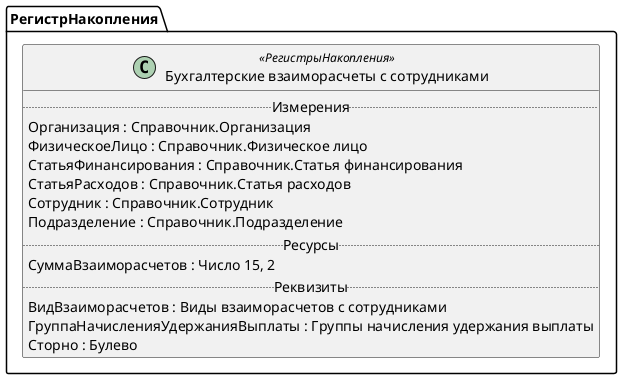 ﻿@startuml БухгалтерскиеВзаиморасчетыССотрудниками
'!include templates.wsd
'..\include templates.wsd
class РегистрНакопления.БухгалтерскиеВзаиморасчетыССотрудниками as "Бухгалтерские взаиморасчеты с сотрудниками" <<РегистрыНакопления>>
{
..Измерения..
Организация : Справочник.Организация
ФизическоеЛицо : Справочник.Физическое лицо
СтатьяФинансирования : Справочник.Статья финансирования
СтатьяРасходов : Справочник.Статья расходов
Сотрудник : Справочник.Сотрудник
Подразделение : Справочник.Подразделение
..Ресурсы..
СуммаВзаиморасчетов : Число 15, 2
..Реквизиты..
ВидВзаиморасчетов : Виды взаиморасчетов с сотрудниками
ГруппаНачисленияУдержанияВыплаты : Группы начисления удержания выплаты
Сторно : Булево
}
@enduml
